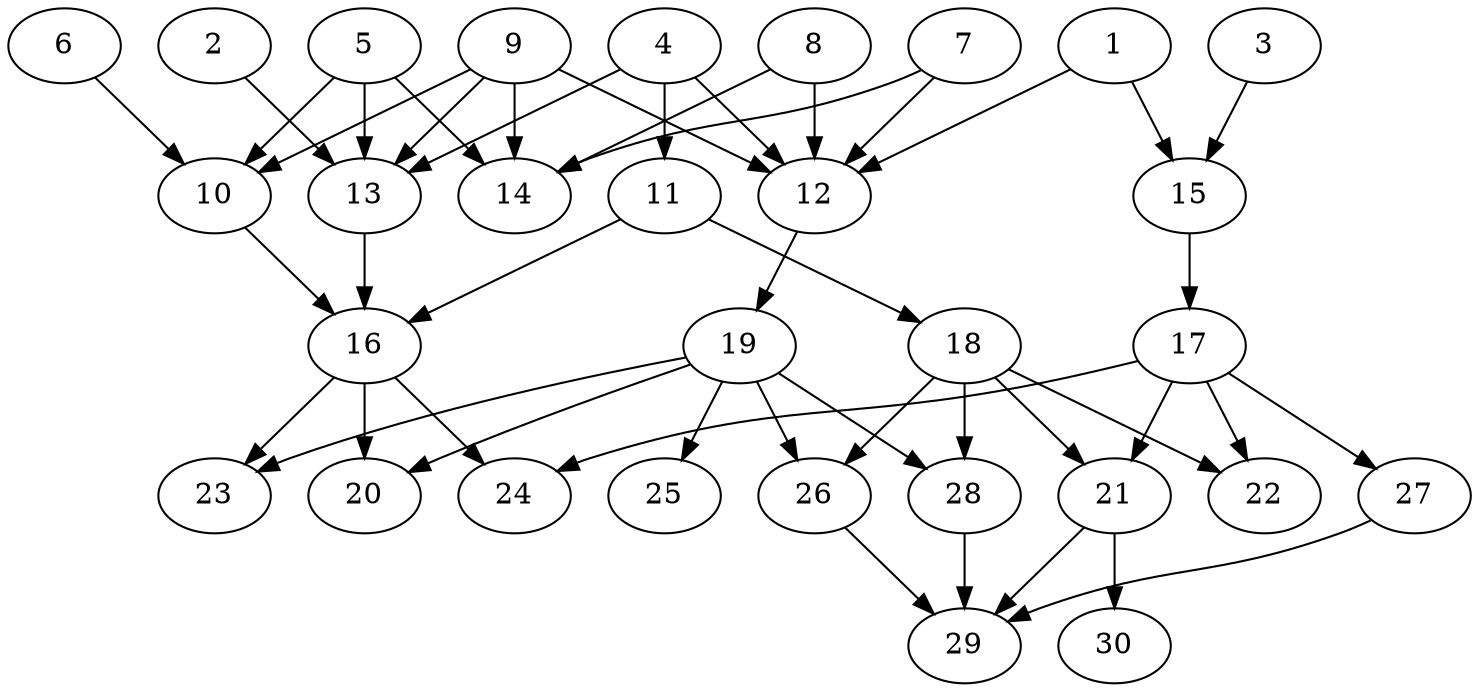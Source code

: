 // DAG automatically generated by daggen at Tue Aug  6 16:27:24 2019
// ./daggen --dot -n 30 --ccr 0.4 --fat 0.6 --regular 0.5 --density 0.5 --mindata 5242880 --maxdata 52428800 
digraph G {
  1 [size="103272960", alpha="0.15", expect_size="41309184"] 
  1 -> 12 [size ="41309184"]
  1 -> 15 [size ="41309184"]
  2 [size="89702400", alpha="0.15", expect_size="35880960"] 
  2 -> 13 [size ="35880960"]
  3 [size="21071360", alpha="0.09", expect_size="8428544"] 
  3 -> 15 [size ="8428544"]
  4 [size="20718080", alpha="0.09", expect_size="8287232"] 
  4 -> 11 [size ="8287232"]
  4 -> 12 [size ="8287232"]
  4 -> 13 [size ="8287232"]
  5 [size="78732800", alpha="0.07", expect_size="31493120"] 
  5 -> 10 [size ="31493120"]
  5 -> 13 [size ="31493120"]
  5 -> 14 [size ="31493120"]
  6 [size="61803520", alpha="0.10", expect_size="24721408"] 
  6 -> 10 [size ="24721408"]
  7 [size="54376960", alpha="0.14", expect_size="21750784"] 
  7 -> 12 [size ="21750784"]
  7 -> 14 [size ="21750784"]
  8 [size="41582080", alpha="0.05", expect_size="16632832"] 
  8 -> 12 [size ="16632832"]
  8 -> 14 [size ="16632832"]
  9 [size="70128640", alpha="0.02", expect_size="28051456"] 
  9 -> 10 [size ="28051456"]
  9 -> 12 [size ="28051456"]
  9 -> 13 [size ="28051456"]
  9 -> 14 [size ="28051456"]
  10 [size="122022400", alpha="0.00", expect_size="48808960"] 
  10 -> 16 [size ="48808960"]
  11 [size="103316480", alpha="0.20", expect_size="41326592"] 
  11 -> 16 [size ="41326592"]
  11 -> 18 [size ="41326592"]
  12 [size="74250240", alpha="0.17", expect_size="29700096"] 
  12 -> 19 [size ="29700096"]
  13 [size="46760960", alpha="0.16", expect_size="18704384"] 
  13 -> 16 [size ="18704384"]
  14 [size="98158080", alpha="0.17", expect_size="39263232"] 
  15 [size="34690560", alpha="0.17", expect_size="13876224"] 
  15 -> 17 [size ="13876224"]
  16 [size="76305920", alpha="0.12", expect_size="30522368"] 
  16 -> 20 [size ="30522368"]
  16 -> 23 [size ="30522368"]
  16 -> 24 [size ="30522368"]
  17 [size="18362880", alpha="0.03", expect_size="7345152"] 
  17 -> 21 [size ="7345152"]
  17 -> 22 [size ="7345152"]
  17 -> 24 [size ="7345152"]
  17 -> 27 [size ="7345152"]
  18 [size="103137280", alpha="0.17", expect_size="41254912"] 
  18 -> 21 [size ="41254912"]
  18 -> 22 [size ="41254912"]
  18 -> 26 [size ="41254912"]
  18 -> 28 [size ="41254912"]
  19 [size="15559680", alpha="0.14", expect_size="6223872"] 
  19 -> 20 [size ="6223872"]
  19 -> 23 [size ="6223872"]
  19 -> 25 [size ="6223872"]
  19 -> 26 [size ="6223872"]
  19 -> 28 [size ="6223872"]
  20 [size="26749440", alpha="0.14", expect_size="10699776"] 
  21 [size="26775040", alpha="0.09", expect_size="10710016"] 
  21 -> 29 [size ="10710016"]
  21 -> 30 [size ="10710016"]
  22 [size="25850880", alpha="0.17", expect_size="10340352"] 
  23 [size="123973120", alpha="0.07", expect_size="49589248"] 
  24 [size="97623040", alpha="0.17", expect_size="39049216"] 
  25 [size="82767360", alpha="0.19", expect_size="33106944"] 
  26 [size="67100160", alpha="0.09", expect_size="26840064"] 
  26 -> 29 [size ="26840064"]
  27 [size="17960960", alpha="0.06", expect_size="7184384"] 
  27 -> 29 [size ="7184384"]
  28 [size="37194240", alpha="0.08", expect_size="14877696"] 
  28 -> 29 [size ="14877696"]
  29 [size="21980160", alpha="0.20", expect_size="8792064"] 
  30 [size="106301440", alpha="0.10", expect_size="42520576"] 
}

